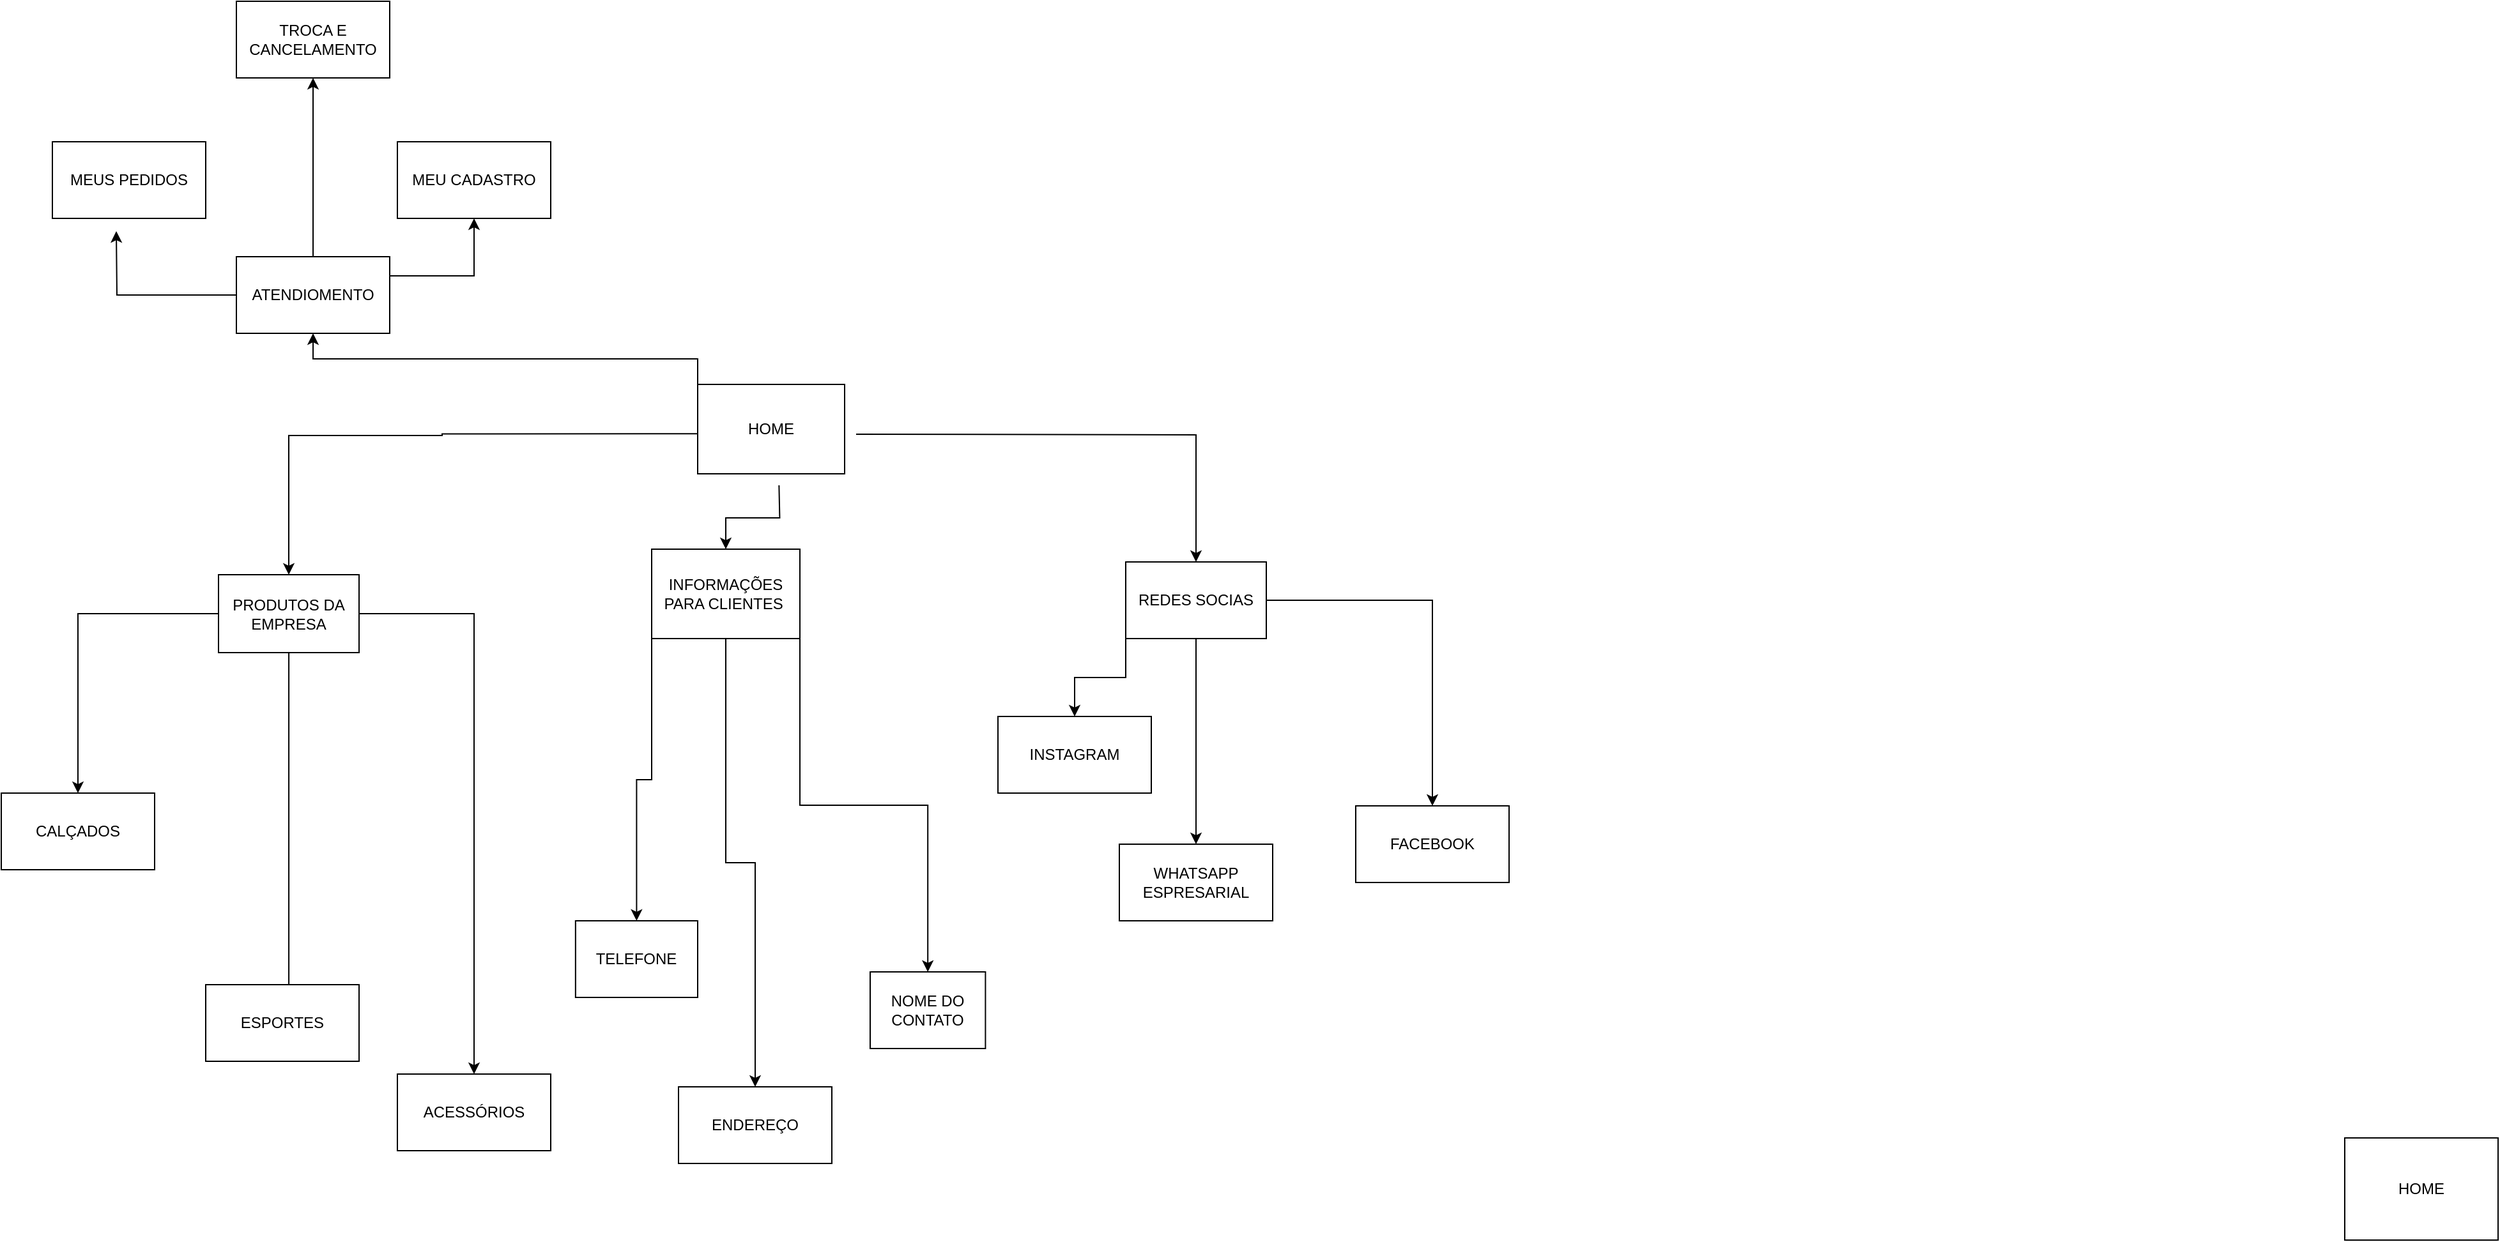 <mxfile version="20.2.6" type="github">
  <diagram id="HrIhOUG3T7IfumrjJ7-2" name="Página-1">
    <mxGraphModel dx="909" dy="898" grid="1" gridSize="10" guides="1" tooltips="1" connect="1" arrows="1" fold="1" page="1" pageScale="1" pageWidth="827" pageHeight="1169" math="0" shadow="0">
      <root>
        <mxCell id="0" />
        <mxCell id="1" parent="0" />
        <mxCell id="QroWMoykAnkjPv7XNbG8-25" style="edgeStyle=orthogonalEdgeStyle;rounded=0;orthogonalLoop=1;jettySize=auto;html=1;" edge="1" parent="1" target="QroWMoykAnkjPv7XNbG8-7">
          <mxGeometry relative="1" as="geometry">
            <mxPoint x="2019" y="998.667" as="sourcePoint" />
            <Array as="points">
              <mxPoint x="1815" y="999" />
              <mxPoint x="1690" y="1000" />
            </Array>
          </mxGeometry>
        </mxCell>
        <mxCell id="QroWMoykAnkjPv7XNbG8-26" style="edgeStyle=orthogonalEdgeStyle;rounded=0;orthogonalLoop=1;jettySize=auto;html=1;exitX=1;exitY=0.5;exitDx=0;exitDy=0;" edge="1" parent="1" target="QroWMoykAnkjPv7XNbG8-8">
          <mxGeometry relative="1" as="geometry">
            <mxPoint x="2139" y="999" as="sourcePoint" />
          </mxGeometry>
        </mxCell>
        <mxCell id="QroWMoykAnkjPv7XNbG8-28" style="edgeStyle=orthogonalEdgeStyle;rounded=0;orthogonalLoop=1;jettySize=auto;html=1;" edge="1" parent="1" target="QroWMoykAnkjPv7XNbG8-29">
          <mxGeometry relative="1" as="geometry">
            <mxPoint x="2079" y="1099" as="targetPoint" />
            <mxPoint x="2078.667" y="1039" as="sourcePoint" />
          </mxGeometry>
        </mxCell>
        <mxCell id="QroWMoykAnkjPv7XNbG8-1" value="&lt;font style=&quot;vertical-align: inherit;&quot;&gt;&lt;font style=&quot;vertical-align: inherit;&quot;&gt;HOME&lt;/font&gt;&lt;/font&gt;" style="rounded=0;whiteSpace=wrap;html=1;" vertex="1" parent="1">
          <mxGeometry x="3304" y="1550" width="120" height="80" as="geometry" />
        </mxCell>
        <mxCell id="QroWMoykAnkjPv7XNbG8-44" style="edgeStyle=orthogonalEdgeStyle;rounded=0;orthogonalLoop=1;jettySize=auto;html=1;" edge="1" parent="1" source="QroWMoykAnkjPv7XNbG8-7" target="QroWMoykAnkjPv7XNbG8-43">
          <mxGeometry relative="1" as="geometry" />
        </mxCell>
        <mxCell id="QroWMoykAnkjPv7XNbG8-45" style="edgeStyle=orthogonalEdgeStyle;rounded=0;orthogonalLoop=1;jettySize=auto;html=1;entryX=0.542;entryY=0.5;entryDx=0;entryDy=0;entryPerimeter=0;" edge="1" parent="1" source="QroWMoykAnkjPv7XNbG8-7" target="QroWMoykAnkjPv7XNbG8-42">
          <mxGeometry relative="1" as="geometry" />
        </mxCell>
        <mxCell id="QroWMoykAnkjPv7XNbG8-46" style="edgeStyle=orthogonalEdgeStyle;rounded=0;orthogonalLoop=1;jettySize=auto;html=1;" edge="1" parent="1" source="QroWMoykAnkjPv7XNbG8-7" target="QroWMoykAnkjPv7XNbG8-47">
          <mxGeometry relative="1" as="geometry">
            <mxPoint x="1840" y="1530" as="targetPoint" />
          </mxGeometry>
        </mxCell>
        <mxCell id="QroWMoykAnkjPv7XNbG8-7" value="&lt;font style=&quot;vertical-align: inherit;&quot;&gt;&lt;font style=&quot;vertical-align: inherit;&quot;&gt;PRODUTOS DA EMPRESA&lt;/font&gt;&lt;/font&gt;" style="rounded=0;whiteSpace=wrap;html=1;" vertex="1" parent="1">
          <mxGeometry x="1640" y="1109" width="110" height="61" as="geometry" />
        </mxCell>
        <mxCell id="QroWMoykAnkjPv7XNbG8-19" style="edgeStyle=orthogonalEdgeStyle;rounded=0;orthogonalLoop=1;jettySize=auto;html=1;" edge="1" parent="1" source="QroWMoykAnkjPv7XNbG8-8" target="QroWMoykAnkjPv7XNbG8-20">
          <mxGeometry relative="1" as="geometry">
            <mxPoint x="2335" y="1299" as="targetPoint" />
          </mxGeometry>
        </mxCell>
        <mxCell id="QroWMoykAnkjPv7XNbG8-21" style="edgeStyle=orthogonalEdgeStyle;rounded=0;orthogonalLoop=1;jettySize=auto;html=1;exitX=0;exitY=1;exitDx=0;exitDy=0;" edge="1" parent="1" source="QroWMoykAnkjPv7XNbG8-8" target="QroWMoykAnkjPv7XNbG8-22">
          <mxGeometry relative="1" as="geometry">
            <mxPoint x="2215" y="1239" as="targetPoint" />
          </mxGeometry>
        </mxCell>
        <mxCell id="QroWMoykAnkjPv7XNbG8-49" style="edgeStyle=orthogonalEdgeStyle;rounded=0;orthogonalLoop=1;jettySize=auto;html=1;" edge="1" parent="1" source="QroWMoykAnkjPv7XNbG8-8" target="QroWMoykAnkjPv7XNbG8-50">
          <mxGeometry relative="1" as="geometry">
            <mxPoint x="2590.0" y="1320.0" as="targetPoint" />
          </mxGeometry>
        </mxCell>
        <mxCell id="QroWMoykAnkjPv7XNbG8-8" value="&lt;font style=&quot;vertical-align: inherit;&quot;&gt;&lt;font style=&quot;vertical-align: inherit;&quot;&gt;REDES SOCIAS&lt;/font&gt;&lt;/font&gt;" style="rounded=0;whiteSpace=wrap;html=1;" vertex="1" parent="1">
          <mxGeometry x="2350" y="1099" width="110" height="60" as="geometry" />
        </mxCell>
        <mxCell id="QroWMoykAnkjPv7XNbG8-20" value="&lt;font style=&quot;vertical-align: inherit;&quot;&gt;&lt;font style=&quot;vertical-align: inherit;&quot;&gt;WHATSAPP&lt;br&gt;ESPRESARIAL&lt;br&gt;&lt;/font&gt;&lt;/font&gt;" style="rounded=0;whiteSpace=wrap;html=1;" vertex="1" parent="1">
          <mxGeometry x="2345" y="1320" width="120" height="60" as="geometry" />
        </mxCell>
        <mxCell id="QroWMoykAnkjPv7XNbG8-22" value="&lt;font style=&quot;vertical-align: inherit;&quot;&gt;&lt;font style=&quot;vertical-align: inherit;&quot;&gt;INSTAGRAM&lt;/font&gt;&lt;/font&gt;" style="rounded=0;whiteSpace=wrap;html=1;" vertex="1" parent="1">
          <mxGeometry x="2250" y="1220" width="120" height="60" as="geometry" />
        </mxCell>
        <mxCell id="QroWMoykAnkjPv7XNbG8-30" style="edgeStyle=orthogonalEdgeStyle;rounded=0;orthogonalLoop=1;jettySize=auto;html=1;" edge="1" parent="1" source="QroWMoykAnkjPv7XNbG8-29" target="QroWMoykAnkjPv7XNbG8-48">
          <mxGeometry relative="1" as="geometry">
            <mxPoint x="2060" y="1540" as="targetPoint" />
          </mxGeometry>
        </mxCell>
        <mxCell id="QroWMoykAnkjPv7XNbG8-32" style="edgeStyle=orthogonalEdgeStyle;rounded=0;orthogonalLoop=1;jettySize=auto;html=1;exitX=0;exitY=1;exitDx=0;exitDy=0;" edge="1" parent="1" source="QroWMoykAnkjPv7XNbG8-29" target="QroWMoykAnkjPv7XNbG8-33">
          <mxGeometry relative="1" as="geometry">
            <mxPoint x="2019.421" y="1209" as="targetPoint" />
          </mxGeometry>
        </mxCell>
        <mxCell id="QroWMoykAnkjPv7XNbG8-35" style="edgeStyle=orthogonalEdgeStyle;rounded=0;orthogonalLoop=1;jettySize=auto;html=1;exitX=1;exitY=1;exitDx=0;exitDy=0;" edge="1" parent="1" source="QroWMoykAnkjPv7XNbG8-29" target="QroWMoykAnkjPv7XNbG8-36">
          <mxGeometry relative="1" as="geometry">
            <mxPoint x="2135.211" y="1329" as="targetPoint" />
          </mxGeometry>
        </mxCell>
        <mxCell id="QroWMoykAnkjPv7XNbG8-29" value="&lt;font style=&quot;vertical-align: inherit;&quot;&gt;&lt;font style=&quot;vertical-align: inherit;&quot;&gt;INFORMAÇÕES PARA CLIENTES&amp;nbsp;&lt;/font&gt;&lt;/font&gt;" style="rounded=0;whiteSpace=wrap;html=1;" vertex="1" parent="1">
          <mxGeometry x="1979" y="1089" width="116" height="70" as="geometry" />
        </mxCell>
        <mxCell id="QroWMoykAnkjPv7XNbG8-33" value="&lt;font style=&quot;vertical-align: inherit;&quot;&gt;&lt;font style=&quot;vertical-align: inherit;&quot;&gt;TELEFONE&lt;/font&gt;&lt;/font&gt;" style="rounded=0;whiteSpace=wrap;html=1;" vertex="1" parent="1">
          <mxGeometry x="1919.42" y="1380" width="95.58" height="60" as="geometry" />
        </mxCell>
        <mxCell id="QroWMoykAnkjPv7XNbG8-36" value="NOME DO CONTATO" style="rounded=0;whiteSpace=wrap;html=1;" vertex="1" parent="1">
          <mxGeometry x="2150" y="1420" width="90.21" height="60" as="geometry" />
        </mxCell>
        <mxCell id="QroWMoykAnkjPv7XNbG8-51" style="edgeStyle=orthogonalEdgeStyle;rounded=0;orthogonalLoop=1;jettySize=auto;html=1;exitX=0;exitY=0;exitDx=0;exitDy=0;" edge="1" parent="1" source="QroWMoykAnkjPv7XNbG8-39" target="QroWMoykAnkjPv7XNbG8-52">
          <mxGeometry relative="1" as="geometry">
            <mxPoint x="1820" y="890.0" as="targetPoint" />
          </mxGeometry>
        </mxCell>
        <mxCell id="QroWMoykAnkjPv7XNbG8-39" value="HOME" style="rounded=0;whiteSpace=wrap;html=1;" vertex="1" parent="1">
          <mxGeometry x="2015" y="960" width="115" height="70" as="geometry" />
        </mxCell>
        <mxCell id="QroWMoykAnkjPv7XNbG8-42" value="ESPORTES" style="rounded=0;whiteSpace=wrap;html=1;" vertex="1" parent="1">
          <mxGeometry x="1630" y="1430" width="120" height="60" as="geometry" />
        </mxCell>
        <mxCell id="QroWMoykAnkjPv7XNbG8-43" value="CALÇADOS" style="rounded=0;whiteSpace=wrap;html=1;" vertex="1" parent="1">
          <mxGeometry x="1470" y="1280" width="120" height="60" as="geometry" />
        </mxCell>
        <mxCell id="QroWMoykAnkjPv7XNbG8-47" value="ACESSÓRIOS" style="rounded=0;whiteSpace=wrap;html=1;" vertex="1" parent="1">
          <mxGeometry x="1780" y="1500" width="120" height="60" as="geometry" />
        </mxCell>
        <mxCell id="QroWMoykAnkjPv7XNbG8-48" value="ENDEREÇO" style="rounded=0;whiteSpace=wrap;html=1;" vertex="1" parent="1">
          <mxGeometry x="2000" y="1510" width="120" height="60" as="geometry" />
        </mxCell>
        <mxCell id="QroWMoykAnkjPv7XNbG8-50" value="FACEBOOK" style="rounded=0;whiteSpace=wrap;html=1;" vertex="1" parent="1">
          <mxGeometry x="2530.0" y="1290.0" width="120" height="60" as="geometry" />
        </mxCell>
        <mxCell id="QroWMoykAnkjPv7XNbG8-55" style="edgeStyle=orthogonalEdgeStyle;rounded=0;orthogonalLoop=1;jettySize=auto;html=1;exitX=0.5;exitY=0;exitDx=0;exitDy=0;" edge="1" parent="1" source="QroWMoykAnkjPv7XNbG8-52" target="QroWMoykAnkjPv7XNbG8-56">
          <mxGeometry relative="1" as="geometry">
            <mxPoint x="1820" y="780" as="targetPoint" />
          </mxGeometry>
        </mxCell>
        <mxCell id="QroWMoykAnkjPv7XNbG8-60" style="edgeStyle=orthogonalEdgeStyle;rounded=0;orthogonalLoop=1;jettySize=auto;html=1;exitX=1;exitY=0.25;exitDx=0;exitDy=0;" edge="1" parent="1" source="QroWMoykAnkjPv7XNbG8-52" target="QroWMoykAnkjPv7XNbG8-61">
          <mxGeometry relative="1" as="geometry">
            <mxPoint x="1950" y="820" as="targetPoint" />
          </mxGeometry>
        </mxCell>
        <mxCell id="QroWMoykAnkjPv7XNbG8-63" style="edgeStyle=orthogonalEdgeStyle;rounded=0;orthogonalLoop=1;jettySize=auto;html=1;" edge="1" parent="1" source="QroWMoykAnkjPv7XNbG8-52">
          <mxGeometry relative="1" as="geometry">
            <mxPoint x="1560" y="840.0" as="targetPoint" />
          </mxGeometry>
        </mxCell>
        <mxCell id="QroWMoykAnkjPv7XNbG8-52" value="ATENDIOMENTO" style="rounded=0;whiteSpace=wrap;html=1;" vertex="1" parent="1">
          <mxGeometry x="1654" y="860.0" width="120" height="60" as="geometry" />
        </mxCell>
        <mxCell id="QroWMoykAnkjPv7XNbG8-54" value="MEUS PEDIDOS" style="rounded=0;whiteSpace=wrap;html=1;" vertex="1" parent="1">
          <mxGeometry x="1510" y="770" width="120" height="60" as="geometry" />
        </mxCell>
        <mxCell id="QroWMoykAnkjPv7XNbG8-56" value="TROCA E CANCELAMENTO" style="rounded=0;whiteSpace=wrap;html=1;" vertex="1" parent="1">
          <mxGeometry x="1654" y="660" width="120" height="60" as="geometry" />
        </mxCell>
        <mxCell id="QroWMoykAnkjPv7XNbG8-61" value="MEU CADASTRO" style="rounded=0;whiteSpace=wrap;html=1;" vertex="1" parent="1">
          <mxGeometry x="1780" y="770" width="120" height="60" as="geometry" />
        </mxCell>
      </root>
    </mxGraphModel>
  </diagram>
</mxfile>
